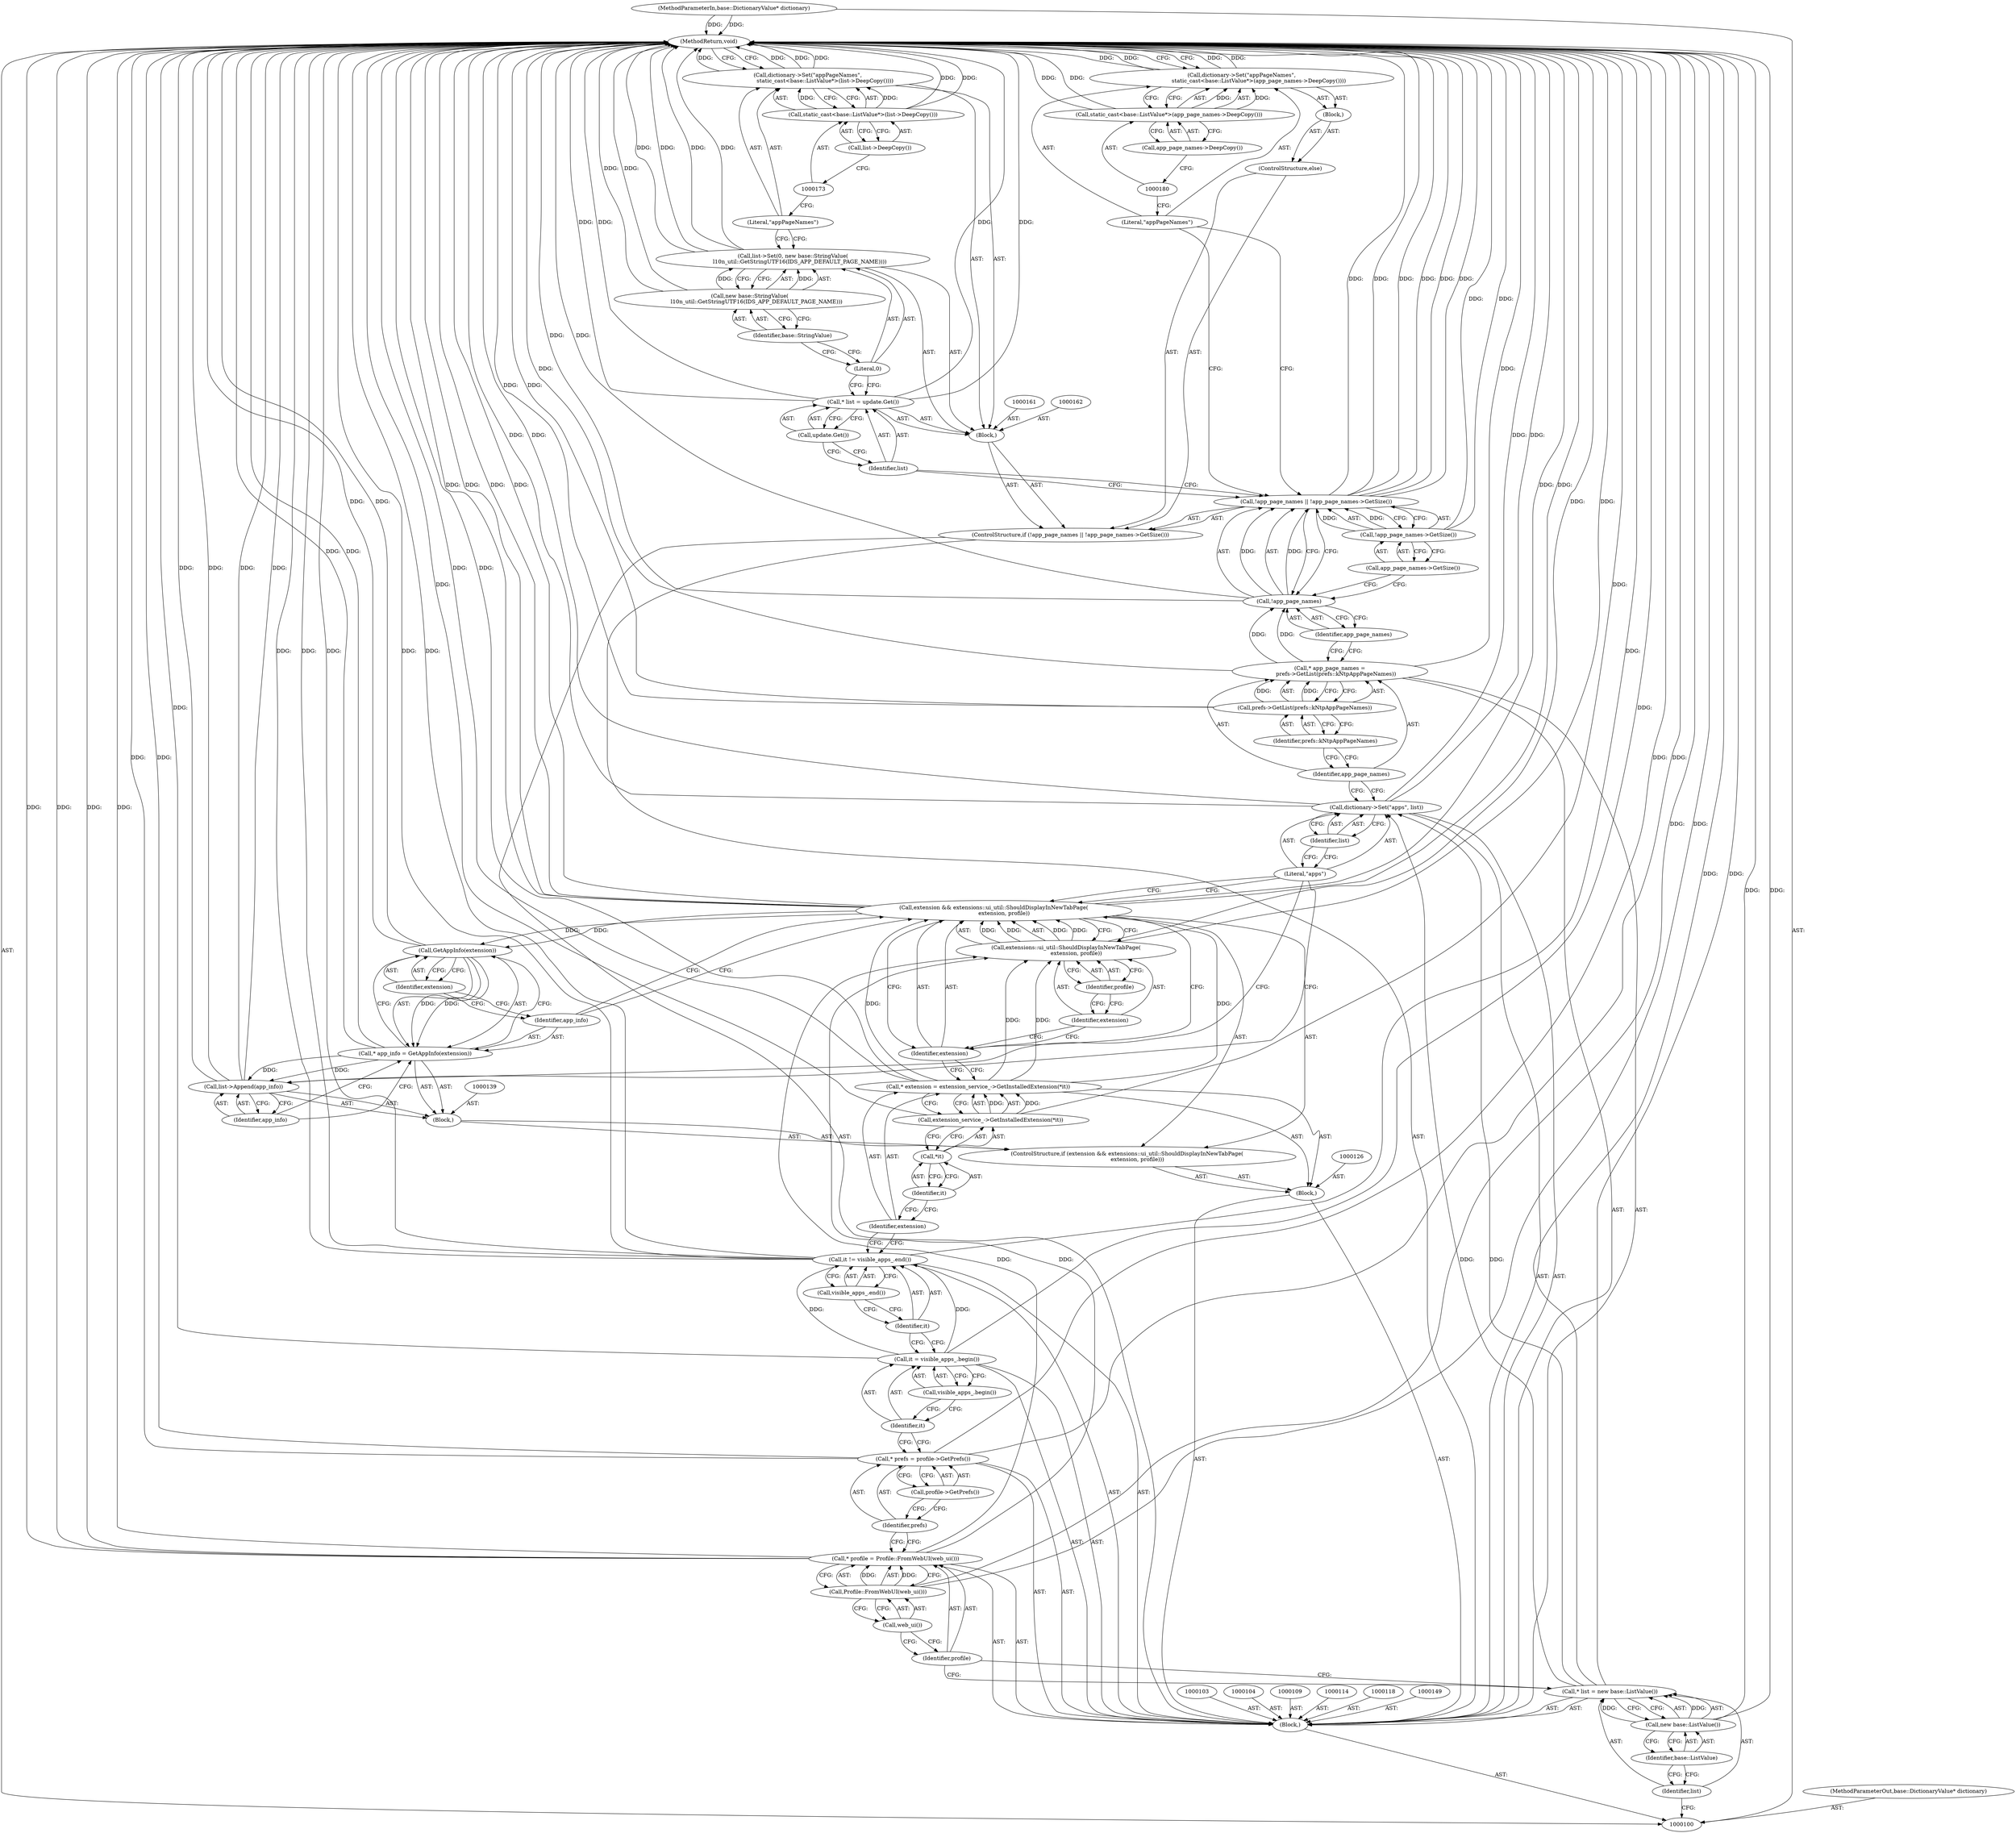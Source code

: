 digraph "0_Chrome_438b99bc730bc665eedfc62c4eb864c981e5c65f_1" {
"1000182" [label="(MethodReturn,void)"];
"1000101" [label="(MethodParameterIn,base::DictionaryValue* dictionary)"];
"1000293" [label="(MethodParameterOut,base::DictionaryValue* dictionary)"];
"1000102" [label="(Block,)"];
"1000127" [label="(Call,* extension = extension_service_->GetInstalledExtension(*it))"];
"1000128" [label="(Identifier,extension)"];
"1000129" [label="(Call,extension_service_->GetInstalledExtension(*it))"];
"1000125" [label="(Block,)"];
"1000130" [label="(Call,*it)"];
"1000131" [label="(Identifier,it)"];
"1000135" [label="(Call,extensions::ui_util::ShouldDisplayInNewTabPage(\n            extension, profile))"];
"1000132" [label="(ControlStructure,if (extension && extensions::ui_util::ShouldDisplayInNewTabPage(\n            extension, profile)))"];
"1000133" [label="(Call,extension && extensions::ui_util::ShouldDisplayInNewTabPage(\n            extension, profile))"];
"1000134" [label="(Identifier,extension)"];
"1000136" [label="(Identifier,extension)"];
"1000137" [label="(Identifier,profile)"];
"1000140" [label="(Call,* app_info = GetAppInfo(extension))"];
"1000141" [label="(Identifier,app_info)"];
"1000142" [label="(Call,GetAppInfo(extension))"];
"1000143" [label="(Identifier,extension)"];
"1000138" [label="(Block,)"];
"1000145" [label="(Identifier,app_info)"];
"1000144" [label="(Call,list->Append(app_info))"];
"1000147" [label="(Literal,\"apps\")"];
"1000148" [label="(Identifier,list)"];
"1000146" [label="(Call,dictionary->Set(\"apps\", list))"];
"1000150" [label="(Call,* app_page_names =\n       prefs->GetList(prefs::kNtpAppPageNames))"];
"1000151" [label="(Identifier,app_page_names)"];
"1000153" [label="(Identifier,prefs::kNtpAppPageNames)"];
"1000152" [label="(Call,prefs->GetList(prefs::kNtpAppPageNames))"];
"1000158" [label="(Call,!app_page_names->GetSize())"];
"1000159" [label="(Call,app_page_names->GetSize())"];
"1000154" [label="(ControlStructure,if (!app_page_names || !app_page_names->GetSize()))"];
"1000155" [label="(Call,!app_page_names || !app_page_names->GetSize())"];
"1000156" [label="(Call,!app_page_names)"];
"1000157" [label="(Identifier,app_page_names)"];
"1000163" [label="(Call,* list = update.Get())"];
"1000164" [label="(Identifier,list)"];
"1000165" [label="(Call,update.Get())"];
"1000160" [label="(Block,)"];
"1000167" [label="(Literal,0)"];
"1000168" [label="(Call,new base::StringValue(\n        l10n_util::GetStringUTF16(IDS_APP_DEFAULT_PAGE_NAME)))"];
"1000169" [label="(Identifier,base::StringValue)"];
"1000166" [label="(Call,list->Set(0, new base::StringValue(\n        l10n_util::GetStringUTF16(IDS_APP_DEFAULT_PAGE_NAME))))"];
"1000171" [label="(Literal,\"appPageNames\")"];
"1000170" [label="(Call,dictionary->Set(\"appPageNames\",\n                    static_cast<base::ListValue*>(list->DeepCopy())))"];
"1000172" [label="(Call,static_cast<base::ListValue*>(list->DeepCopy()))"];
"1000174" [label="(Call,list->DeepCopy())"];
"1000175" [label="(ControlStructure,else)"];
"1000176" [label="(Block,)"];
"1000178" [label="(Literal,\"appPageNames\")"];
"1000177" [label="(Call,dictionary->Set(\"appPageNames\",\n                    static_cast<base::ListValue*>(app_page_names->DeepCopy())))"];
"1000179" [label="(Call,static_cast<base::ListValue*>(app_page_names->DeepCopy()))"];
"1000181" [label="(Call,app_page_names->DeepCopy())"];
"1000105" [label="(Call,* list = new base::ListValue())"];
"1000106" [label="(Identifier,list)"];
"1000107" [label="(Call,new base::ListValue())"];
"1000108" [label="(Identifier,base::ListValue)"];
"1000111" [label="(Identifier,profile)"];
"1000112" [label="(Call,Profile::FromWebUI(web_ui()))"];
"1000113" [label="(Call,web_ui())"];
"1000110" [label="(Call,* profile = Profile::FromWebUI(web_ui()))"];
"1000115" [label="(Call,* prefs = profile->GetPrefs())"];
"1000116" [label="(Identifier,prefs)"];
"1000117" [label="(Call,profile->GetPrefs())"];
"1000119" [label="(Call,it = visible_apps_.begin())"];
"1000120" [label="(Identifier,it)"];
"1000121" [label="(Call,visible_apps_.begin())"];
"1000124" [label="(Call,visible_apps_.end())"];
"1000122" [label="(Call,it != visible_apps_.end())"];
"1000123" [label="(Identifier,it)"];
"1000182" -> "1000100"  [label="AST: "];
"1000182" -> "1000170"  [label="CFG: "];
"1000182" -> "1000177"  [label="CFG: "];
"1000107" -> "1000182"  [label="DDG: "];
"1000105" -> "1000182"  [label="DDG: "];
"1000168" -> "1000182"  [label="DDG: "];
"1000156" -> "1000182"  [label="DDG: "];
"1000177" -> "1000182"  [label="DDG: "];
"1000177" -> "1000182"  [label="DDG: "];
"1000122" -> "1000182"  [label="DDG: "];
"1000122" -> "1000182"  [label="DDG: "];
"1000122" -> "1000182"  [label="DDG: "];
"1000179" -> "1000182"  [label="DDG: "];
"1000146" -> "1000182"  [label="DDG: "];
"1000146" -> "1000182"  [label="DDG: "];
"1000155" -> "1000182"  [label="DDG: "];
"1000155" -> "1000182"  [label="DDG: "];
"1000155" -> "1000182"  [label="DDG: "];
"1000158" -> "1000182"  [label="DDG: "];
"1000115" -> "1000182"  [label="DDG: "];
"1000115" -> "1000182"  [label="DDG: "];
"1000166" -> "1000182"  [label="DDG: "];
"1000166" -> "1000182"  [label="DDG: "];
"1000129" -> "1000182"  [label="DDG: "];
"1000163" -> "1000182"  [label="DDG: "];
"1000163" -> "1000182"  [label="DDG: "];
"1000170" -> "1000182"  [label="DDG: "];
"1000170" -> "1000182"  [label="DDG: "];
"1000140" -> "1000182"  [label="DDG: "];
"1000150" -> "1000182"  [label="DDG: "];
"1000127" -> "1000182"  [label="DDG: "];
"1000144" -> "1000182"  [label="DDG: "];
"1000144" -> "1000182"  [label="DDG: "];
"1000133" -> "1000182"  [label="DDG: "];
"1000133" -> "1000182"  [label="DDG: "];
"1000133" -> "1000182"  [label="DDG: "];
"1000119" -> "1000182"  [label="DDG: "];
"1000152" -> "1000182"  [label="DDG: "];
"1000110" -> "1000182"  [label="DDG: "];
"1000110" -> "1000182"  [label="DDG: "];
"1000112" -> "1000182"  [label="DDG: "];
"1000101" -> "1000182"  [label="DDG: "];
"1000142" -> "1000182"  [label="DDG: "];
"1000172" -> "1000182"  [label="DDG: "];
"1000135" -> "1000182"  [label="DDG: "];
"1000101" -> "1000100"  [label="AST: "];
"1000101" -> "1000182"  [label="DDG: "];
"1000293" -> "1000100"  [label="AST: "];
"1000102" -> "1000100"  [label="AST: "];
"1000103" -> "1000102"  [label="AST: "];
"1000104" -> "1000102"  [label="AST: "];
"1000105" -> "1000102"  [label="AST: "];
"1000109" -> "1000102"  [label="AST: "];
"1000110" -> "1000102"  [label="AST: "];
"1000114" -> "1000102"  [label="AST: "];
"1000115" -> "1000102"  [label="AST: "];
"1000118" -> "1000102"  [label="AST: "];
"1000119" -> "1000102"  [label="AST: "];
"1000122" -> "1000102"  [label="AST: "];
"1000125" -> "1000102"  [label="AST: "];
"1000146" -> "1000102"  [label="AST: "];
"1000149" -> "1000102"  [label="AST: "];
"1000150" -> "1000102"  [label="AST: "];
"1000154" -> "1000102"  [label="AST: "];
"1000127" -> "1000125"  [label="AST: "];
"1000127" -> "1000129"  [label="CFG: "];
"1000128" -> "1000127"  [label="AST: "];
"1000129" -> "1000127"  [label="AST: "];
"1000134" -> "1000127"  [label="CFG: "];
"1000127" -> "1000182"  [label="DDG: "];
"1000129" -> "1000127"  [label="DDG: "];
"1000127" -> "1000133"  [label="DDG: "];
"1000127" -> "1000135"  [label="DDG: "];
"1000128" -> "1000127"  [label="AST: "];
"1000128" -> "1000122"  [label="CFG: "];
"1000131" -> "1000128"  [label="CFG: "];
"1000129" -> "1000127"  [label="AST: "];
"1000129" -> "1000130"  [label="CFG: "];
"1000130" -> "1000129"  [label="AST: "];
"1000127" -> "1000129"  [label="CFG: "];
"1000129" -> "1000182"  [label="DDG: "];
"1000129" -> "1000127"  [label="DDG: "];
"1000125" -> "1000102"  [label="AST: "];
"1000126" -> "1000125"  [label="AST: "];
"1000127" -> "1000125"  [label="AST: "];
"1000132" -> "1000125"  [label="AST: "];
"1000130" -> "1000129"  [label="AST: "];
"1000130" -> "1000131"  [label="CFG: "];
"1000131" -> "1000130"  [label="AST: "];
"1000129" -> "1000130"  [label="CFG: "];
"1000131" -> "1000130"  [label="AST: "];
"1000131" -> "1000128"  [label="CFG: "];
"1000130" -> "1000131"  [label="CFG: "];
"1000135" -> "1000133"  [label="AST: "];
"1000135" -> "1000137"  [label="CFG: "];
"1000136" -> "1000135"  [label="AST: "];
"1000137" -> "1000135"  [label="AST: "];
"1000133" -> "1000135"  [label="CFG: "];
"1000135" -> "1000182"  [label="DDG: "];
"1000135" -> "1000133"  [label="DDG: "];
"1000135" -> "1000133"  [label="DDG: "];
"1000127" -> "1000135"  [label="DDG: "];
"1000110" -> "1000135"  [label="DDG: "];
"1000132" -> "1000125"  [label="AST: "];
"1000133" -> "1000132"  [label="AST: "];
"1000138" -> "1000132"  [label="AST: "];
"1000133" -> "1000132"  [label="AST: "];
"1000133" -> "1000134"  [label="CFG: "];
"1000133" -> "1000135"  [label="CFG: "];
"1000134" -> "1000133"  [label="AST: "];
"1000135" -> "1000133"  [label="AST: "];
"1000141" -> "1000133"  [label="CFG: "];
"1000147" -> "1000133"  [label="CFG: "];
"1000133" -> "1000182"  [label="DDG: "];
"1000133" -> "1000182"  [label="DDG: "];
"1000133" -> "1000182"  [label="DDG: "];
"1000135" -> "1000133"  [label="DDG: "];
"1000135" -> "1000133"  [label="DDG: "];
"1000127" -> "1000133"  [label="DDG: "];
"1000133" -> "1000142"  [label="DDG: "];
"1000134" -> "1000133"  [label="AST: "];
"1000134" -> "1000127"  [label="CFG: "];
"1000136" -> "1000134"  [label="CFG: "];
"1000133" -> "1000134"  [label="CFG: "];
"1000136" -> "1000135"  [label="AST: "];
"1000136" -> "1000134"  [label="CFG: "];
"1000137" -> "1000136"  [label="CFG: "];
"1000137" -> "1000135"  [label="AST: "];
"1000137" -> "1000136"  [label="CFG: "];
"1000135" -> "1000137"  [label="CFG: "];
"1000140" -> "1000138"  [label="AST: "];
"1000140" -> "1000142"  [label="CFG: "];
"1000141" -> "1000140"  [label="AST: "];
"1000142" -> "1000140"  [label="AST: "];
"1000145" -> "1000140"  [label="CFG: "];
"1000140" -> "1000182"  [label="DDG: "];
"1000142" -> "1000140"  [label="DDG: "];
"1000140" -> "1000144"  [label="DDG: "];
"1000141" -> "1000140"  [label="AST: "];
"1000141" -> "1000133"  [label="CFG: "];
"1000143" -> "1000141"  [label="CFG: "];
"1000142" -> "1000140"  [label="AST: "];
"1000142" -> "1000143"  [label="CFG: "];
"1000143" -> "1000142"  [label="AST: "];
"1000140" -> "1000142"  [label="CFG: "];
"1000142" -> "1000182"  [label="DDG: "];
"1000142" -> "1000140"  [label="DDG: "];
"1000133" -> "1000142"  [label="DDG: "];
"1000143" -> "1000142"  [label="AST: "];
"1000143" -> "1000141"  [label="CFG: "];
"1000142" -> "1000143"  [label="CFG: "];
"1000138" -> "1000132"  [label="AST: "];
"1000139" -> "1000138"  [label="AST: "];
"1000140" -> "1000138"  [label="AST: "];
"1000144" -> "1000138"  [label="AST: "];
"1000145" -> "1000144"  [label="AST: "];
"1000145" -> "1000140"  [label="CFG: "];
"1000144" -> "1000145"  [label="CFG: "];
"1000144" -> "1000138"  [label="AST: "];
"1000144" -> "1000145"  [label="CFG: "];
"1000145" -> "1000144"  [label="AST: "];
"1000147" -> "1000144"  [label="CFG: "];
"1000144" -> "1000182"  [label="DDG: "];
"1000144" -> "1000182"  [label="DDG: "];
"1000140" -> "1000144"  [label="DDG: "];
"1000147" -> "1000146"  [label="AST: "];
"1000147" -> "1000144"  [label="CFG: "];
"1000147" -> "1000133"  [label="CFG: "];
"1000148" -> "1000147"  [label="CFG: "];
"1000148" -> "1000146"  [label="AST: "];
"1000148" -> "1000147"  [label="CFG: "];
"1000146" -> "1000148"  [label="CFG: "];
"1000146" -> "1000102"  [label="AST: "];
"1000146" -> "1000148"  [label="CFG: "];
"1000147" -> "1000146"  [label="AST: "];
"1000148" -> "1000146"  [label="AST: "];
"1000151" -> "1000146"  [label="CFG: "];
"1000146" -> "1000182"  [label="DDG: "];
"1000146" -> "1000182"  [label="DDG: "];
"1000105" -> "1000146"  [label="DDG: "];
"1000150" -> "1000102"  [label="AST: "];
"1000150" -> "1000152"  [label="CFG: "];
"1000151" -> "1000150"  [label="AST: "];
"1000152" -> "1000150"  [label="AST: "];
"1000157" -> "1000150"  [label="CFG: "];
"1000150" -> "1000182"  [label="DDG: "];
"1000152" -> "1000150"  [label="DDG: "];
"1000150" -> "1000156"  [label="DDG: "];
"1000151" -> "1000150"  [label="AST: "];
"1000151" -> "1000146"  [label="CFG: "];
"1000153" -> "1000151"  [label="CFG: "];
"1000153" -> "1000152"  [label="AST: "];
"1000153" -> "1000151"  [label="CFG: "];
"1000152" -> "1000153"  [label="CFG: "];
"1000152" -> "1000150"  [label="AST: "];
"1000152" -> "1000153"  [label="CFG: "];
"1000153" -> "1000152"  [label="AST: "];
"1000150" -> "1000152"  [label="CFG: "];
"1000152" -> "1000182"  [label="DDG: "];
"1000152" -> "1000150"  [label="DDG: "];
"1000158" -> "1000155"  [label="AST: "];
"1000158" -> "1000159"  [label="CFG: "];
"1000159" -> "1000158"  [label="AST: "];
"1000155" -> "1000158"  [label="CFG: "];
"1000158" -> "1000182"  [label="DDG: "];
"1000158" -> "1000155"  [label="DDG: "];
"1000159" -> "1000158"  [label="AST: "];
"1000159" -> "1000156"  [label="CFG: "];
"1000158" -> "1000159"  [label="CFG: "];
"1000154" -> "1000102"  [label="AST: "];
"1000155" -> "1000154"  [label="AST: "];
"1000160" -> "1000154"  [label="AST: "];
"1000175" -> "1000154"  [label="AST: "];
"1000155" -> "1000154"  [label="AST: "];
"1000155" -> "1000156"  [label="CFG: "];
"1000155" -> "1000158"  [label="CFG: "];
"1000156" -> "1000155"  [label="AST: "];
"1000158" -> "1000155"  [label="AST: "];
"1000164" -> "1000155"  [label="CFG: "];
"1000178" -> "1000155"  [label="CFG: "];
"1000155" -> "1000182"  [label="DDG: "];
"1000155" -> "1000182"  [label="DDG: "];
"1000155" -> "1000182"  [label="DDG: "];
"1000156" -> "1000155"  [label="DDG: "];
"1000158" -> "1000155"  [label="DDG: "];
"1000156" -> "1000155"  [label="AST: "];
"1000156" -> "1000157"  [label="CFG: "];
"1000157" -> "1000156"  [label="AST: "];
"1000159" -> "1000156"  [label="CFG: "];
"1000155" -> "1000156"  [label="CFG: "];
"1000156" -> "1000182"  [label="DDG: "];
"1000156" -> "1000155"  [label="DDG: "];
"1000150" -> "1000156"  [label="DDG: "];
"1000157" -> "1000156"  [label="AST: "];
"1000157" -> "1000150"  [label="CFG: "];
"1000156" -> "1000157"  [label="CFG: "];
"1000163" -> "1000160"  [label="AST: "];
"1000163" -> "1000165"  [label="CFG: "];
"1000164" -> "1000163"  [label="AST: "];
"1000165" -> "1000163"  [label="AST: "];
"1000167" -> "1000163"  [label="CFG: "];
"1000163" -> "1000182"  [label="DDG: "];
"1000163" -> "1000182"  [label="DDG: "];
"1000164" -> "1000163"  [label="AST: "];
"1000164" -> "1000155"  [label="CFG: "];
"1000165" -> "1000164"  [label="CFG: "];
"1000165" -> "1000163"  [label="AST: "];
"1000165" -> "1000164"  [label="CFG: "];
"1000163" -> "1000165"  [label="CFG: "];
"1000160" -> "1000154"  [label="AST: "];
"1000161" -> "1000160"  [label="AST: "];
"1000162" -> "1000160"  [label="AST: "];
"1000163" -> "1000160"  [label="AST: "];
"1000166" -> "1000160"  [label="AST: "];
"1000170" -> "1000160"  [label="AST: "];
"1000167" -> "1000166"  [label="AST: "];
"1000167" -> "1000163"  [label="CFG: "];
"1000169" -> "1000167"  [label="CFG: "];
"1000168" -> "1000166"  [label="AST: "];
"1000168" -> "1000169"  [label="CFG: "];
"1000169" -> "1000168"  [label="AST: "];
"1000166" -> "1000168"  [label="CFG: "];
"1000168" -> "1000182"  [label="DDG: "];
"1000168" -> "1000166"  [label="DDG: "];
"1000169" -> "1000168"  [label="AST: "];
"1000169" -> "1000167"  [label="CFG: "];
"1000168" -> "1000169"  [label="CFG: "];
"1000166" -> "1000160"  [label="AST: "];
"1000166" -> "1000168"  [label="CFG: "];
"1000167" -> "1000166"  [label="AST: "];
"1000168" -> "1000166"  [label="AST: "];
"1000171" -> "1000166"  [label="CFG: "];
"1000166" -> "1000182"  [label="DDG: "];
"1000166" -> "1000182"  [label="DDG: "];
"1000168" -> "1000166"  [label="DDG: "];
"1000171" -> "1000170"  [label="AST: "];
"1000171" -> "1000166"  [label="CFG: "];
"1000173" -> "1000171"  [label="CFG: "];
"1000170" -> "1000160"  [label="AST: "];
"1000170" -> "1000172"  [label="CFG: "];
"1000171" -> "1000170"  [label="AST: "];
"1000172" -> "1000170"  [label="AST: "];
"1000182" -> "1000170"  [label="CFG: "];
"1000170" -> "1000182"  [label="DDG: "];
"1000170" -> "1000182"  [label="DDG: "];
"1000172" -> "1000170"  [label="DDG: "];
"1000172" -> "1000170"  [label="AST: "];
"1000172" -> "1000174"  [label="CFG: "];
"1000173" -> "1000172"  [label="AST: "];
"1000174" -> "1000172"  [label="AST: "];
"1000170" -> "1000172"  [label="CFG: "];
"1000172" -> "1000182"  [label="DDG: "];
"1000172" -> "1000170"  [label="DDG: "];
"1000174" -> "1000172"  [label="AST: "];
"1000174" -> "1000173"  [label="CFG: "];
"1000172" -> "1000174"  [label="CFG: "];
"1000175" -> "1000154"  [label="AST: "];
"1000176" -> "1000175"  [label="AST: "];
"1000176" -> "1000175"  [label="AST: "];
"1000177" -> "1000176"  [label="AST: "];
"1000178" -> "1000177"  [label="AST: "];
"1000178" -> "1000155"  [label="CFG: "];
"1000180" -> "1000178"  [label="CFG: "];
"1000177" -> "1000176"  [label="AST: "];
"1000177" -> "1000179"  [label="CFG: "];
"1000178" -> "1000177"  [label="AST: "];
"1000179" -> "1000177"  [label="AST: "];
"1000182" -> "1000177"  [label="CFG: "];
"1000177" -> "1000182"  [label="DDG: "];
"1000177" -> "1000182"  [label="DDG: "];
"1000179" -> "1000177"  [label="DDG: "];
"1000179" -> "1000177"  [label="AST: "];
"1000179" -> "1000181"  [label="CFG: "];
"1000180" -> "1000179"  [label="AST: "];
"1000181" -> "1000179"  [label="AST: "];
"1000177" -> "1000179"  [label="CFG: "];
"1000179" -> "1000182"  [label="DDG: "];
"1000179" -> "1000177"  [label="DDG: "];
"1000181" -> "1000179"  [label="AST: "];
"1000181" -> "1000180"  [label="CFG: "];
"1000179" -> "1000181"  [label="CFG: "];
"1000105" -> "1000102"  [label="AST: "];
"1000105" -> "1000107"  [label="CFG: "];
"1000106" -> "1000105"  [label="AST: "];
"1000107" -> "1000105"  [label="AST: "];
"1000111" -> "1000105"  [label="CFG: "];
"1000105" -> "1000182"  [label="DDG: "];
"1000107" -> "1000105"  [label="DDG: "];
"1000105" -> "1000146"  [label="DDG: "];
"1000106" -> "1000105"  [label="AST: "];
"1000106" -> "1000100"  [label="CFG: "];
"1000108" -> "1000106"  [label="CFG: "];
"1000107" -> "1000105"  [label="AST: "];
"1000107" -> "1000108"  [label="CFG: "];
"1000108" -> "1000107"  [label="AST: "];
"1000105" -> "1000107"  [label="CFG: "];
"1000107" -> "1000182"  [label="DDG: "];
"1000107" -> "1000105"  [label="DDG: "];
"1000108" -> "1000107"  [label="AST: "];
"1000108" -> "1000106"  [label="CFG: "];
"1000107" -> "1000108"  [label="CFG: "];
"1000111" -> "1000110"  [label="AST: "];
"1000111" -> "1000105"  [label="CFG: "];
"1000113" -> "1000111"  [label="CFG: "];
"1000112" -> "1000110"  [label="AST: "];
"1000112" -> "1000113"  [label="CFG: "];
"1000113" -> "1000112"  [label="AST: "];
"1000110" -> "1000112"  [label="CFG: "];
"1000112" -> "1000182"  [label="DDG: "];
"1000112" -> "1000110"  [label="DDG: "];
"1000113" -> "1000112"  [label="AST: "];
"1000113" -> "1000111"  [label="CFG: "];
"1000112" -> "1000113"  [label="CFG: "];
"1000110" -> "1000102"  [label="AST: "];
"1000110" -> "1000112"  [label="CFG: "];
"1000111" -> "1000110"  [label="AST: "];
"1000112" -> "1000110"  [label="AST: "];
"1000116" -> "1000110"  [label="CFG: "];
"1000110" -> "1000182"  [label="DDG: "];
"1000110" -> "1000182"  [label="DDG: "];
"1000112" -> "1000110"  [label="DDG: "];
"1000110" -> "1000135"  [label="DDG: "];
"1000115" -> "1000102"  [label="AST: "];
"1000115" -> "1000117"  [label="CFG: "];
"1000116" -> "1000115"  [label="AST: "];
"1000117" -> "1000115"  [label="AST: "];
"1000120" -> "1000115"  [label="CFG: "];
"1000115" -> "1000182"  [label="DDG: "];
"1000115" -> "1000182"  [label="DDG: "];
"1000116" -> "1000115"  [label="AST: "];
"1000116" -> "1000110"  [label="CFG: "];
"1000117" -> "1000116"  [label="CFG: "];
"1000117" -> "1000115"  [label="AST: "];
"1000117" -> "1000116"  [label="CFG: "];
"1000115" -> "1000117"  [label="CFG: "];
"1000119" -> "1000102"  [label="AST: "];
"1000119" -> "1000121"  [label="CFG: "];
"1000120" -> "1000119"  [label="AST: "];
"1000121" -> "1000119"  [label="AST: "];
"1000123" -> "1000119"  [label="CFG: "];
"1000119" -> "1000182"  [label="DDG: "];
"1000119" -> "1000122"  [label="DDG: "];
"1000120" -> "1000119"  [label="AST: "];
"1000120" -> "1000115"  [label="CFG: "];
"1000121" -> "1000120"  [label="CFG: "];
"1000121" -> "1000119"  [label="AST: "];
"1000121" -> "1000120"  [label="CFG: "];
"1000119" -> "1000121"  [label="CFG: "];
"1000124" -> "1000122"  [label="AST: "];
"1000124" -> "1000123"  [label="CFG: "];
"1000122" -> "1000124"  [label="CFG: "];
"1000122" -> "1000102"  [label="AST: "];
"1000122" -> "1000124"  [label="CFG: "];
"1000123" -> "1000122"  [label="AST: "];
"1000124" -> "1000122"  [label="AST: "];
"1000128" -> "1000122"  [label="CFG: "];
"1000122" -> "1000182"  [label="DDG: "];
"1000122" -> "1000182"  [label="DDG: "];
"1000122" -> "1000182"  [label="DDG: "];
"1000119" -> "1000122"  [label="DDG: "];
"1000123" -> "1000122"  [label="AST: "];
"1000123" -> "1000119"  [label="CFG: "];
"1000124" -> "1000123"  [label="CFG: "];
}
